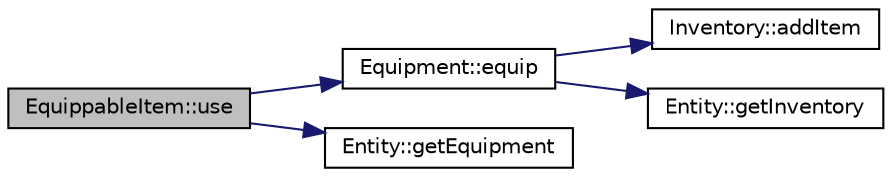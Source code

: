digraph "EquippableItem::use"
{
 // LATEX_PDF_SIZE
  edge [fontname="Helvetica",fontsize="10",labelfontname="Helvetica",labelfontsize="10"];
  node [fontname="Helvetica",fontsize="10",shape=record];
  rankdir="LR";
  Node1 [label="EquippableItem::use",height=0.2,width=0.4,color="black", fillcolor="grey75", style="filled", fontcolor="black",tooltip="Equips the item."];
  Node1 -> Node2 [color="midnightblue",fontsize="10",style="solid",fontname="Helvetica"];
  Node2 [label="Equipment::equip",height=0.2,width=0.4,color="black", fillcolor="white", style="filled",URL="$classEquipment.html#abcb4a83de923ee879f7dd8d770844d50",tooltip="Equip an EquippableItem to the proper slot."];
  Node2 -> Node3 [color="midnightblue",fontsize="10",style="solid",fontname="Helvetica"];
  Node3 [label="Inventory::addItem",height=0.2,width=0.4,color="black", fillcolor="white", style="filled",URL="$classInventory.html#a9e1fad5a5f8ef1d2aec5ba9d86531d0d",tooltip="Adds item to the inventory."];
  Node2 -> Node4 [color="midnightblue",fontsize="10",style="solid",fontname="Helvetica"];
  Node4 [label="Entity::getInventory",height=0.2,width=0.4,color="black", fillcolor="white", style="filled",URL="$classEntity.html#a1f1ef1b13908ffef9f2c4f2f455fdb71",tooltip="Get the Inventory object of this entity."];
  Node1 -> Node5 [color="midnightblue",fontsize="10",style="solid",fontname="Helvetica"];
  Node5 [label="Entity::getEquipment",height=0.2,width=0.4,color="black", fillcolor="white", style="filled",URL="$classEntity.html#ac98d1f3267fa19476913d3744efba910",tooltip="Get the Equipment object of this entity."];
}

